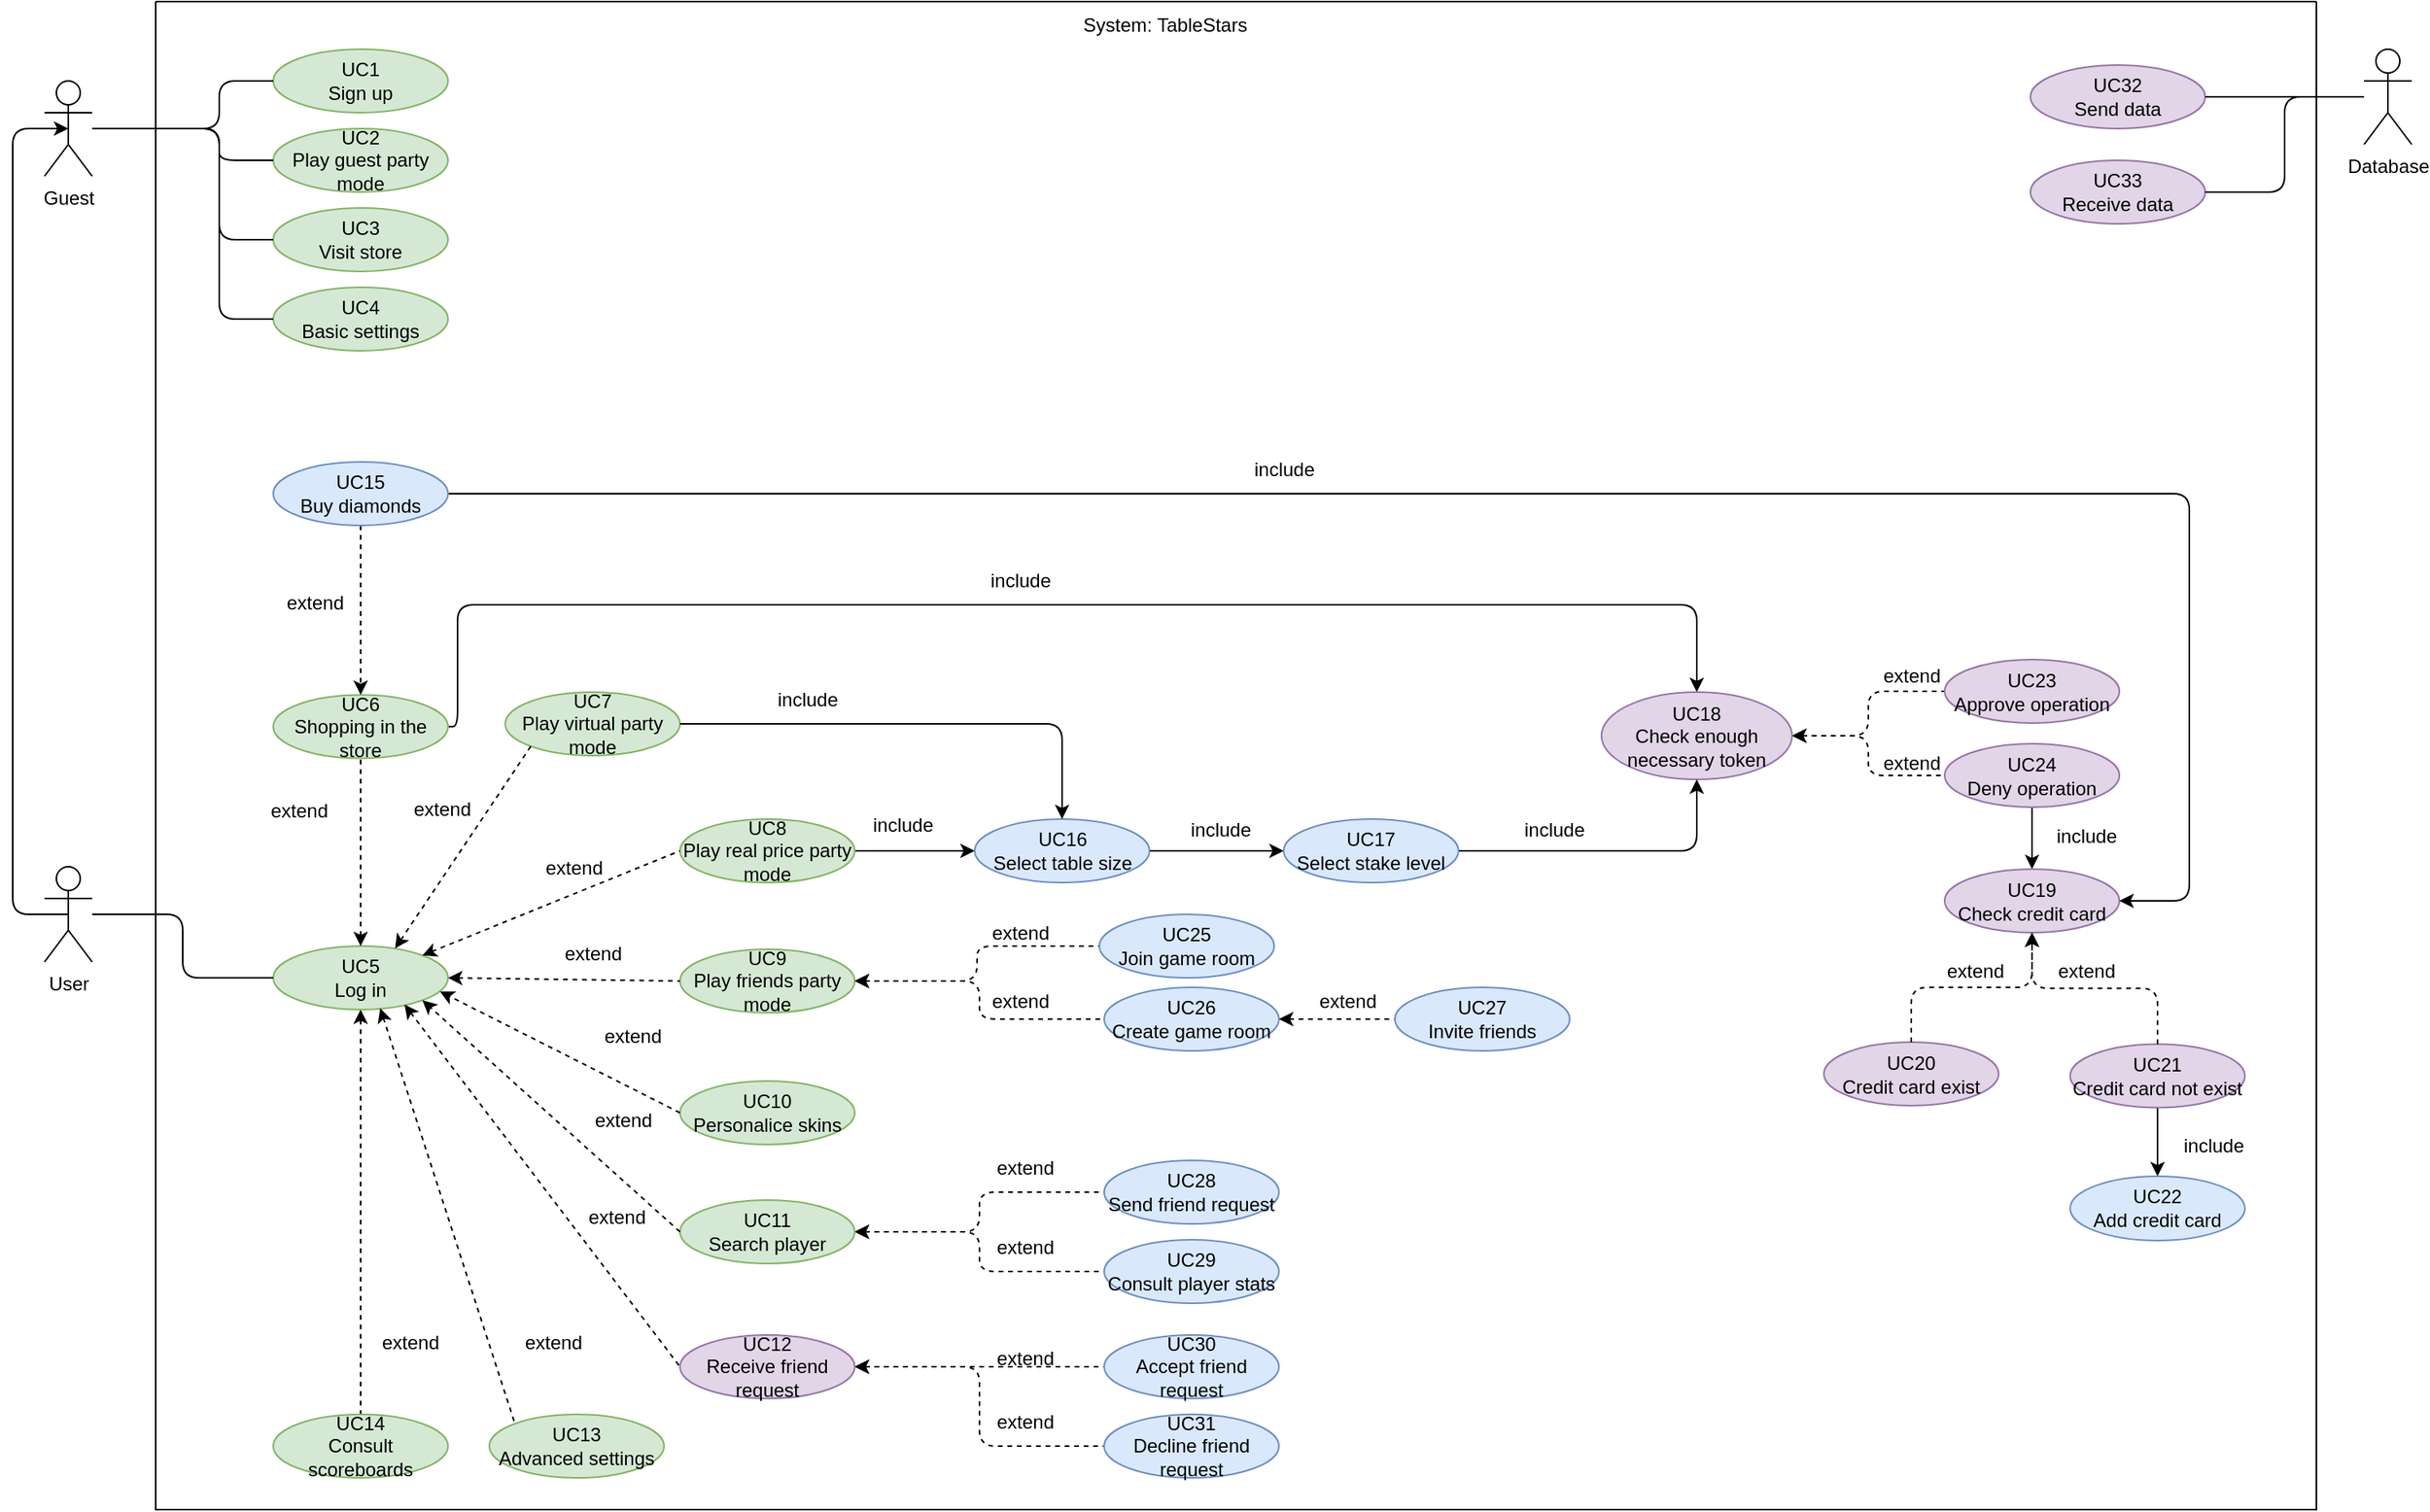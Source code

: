 <mxfile version="21.1.7" type="github">
  <diagram name="Página-1" id="CXJXlOiOrODaM3HMHi4I">
    <mxGraphModel dx="1270" dy="754" grid="1" gridSize="10" guides="1" tooltips="1" connect="1" arrows="1" fold="1" page="1" pageScale="1" pageWidth="827" pageHeight="1169" background="none" math="0" shadow="0">
      <root>
        <mxCell id="0" />
        <mxCell id="1" parent="0" />
        <mxCell id="282KxaGEVmYwGQcS04Fb-1" value="" style="swimlane;startSize=0;rounded=1;" parent="1" vertex="1">
          <mxGeometry x="120" y="120" width="1360" height="950" as="geometry" />
        </mxCell>
        <mxCell id="-MapfWKm76I0NRb1GSsC-28" value="" style="edgeStyle=orthogonalEdgeStyle;rounded=1;orthogonalLoop=1;jettySize=auto;html=1;entryX=0.5;entryY=0;entryDx=0;entryDy=0;endArrow=none;endFill=0;startArrow=classic;startFill=1;dashed=1;exitX=0.5;exitY=1;exitDx=0;exitDy=0;" parent="282KxaGEVmYwGQcS04Fb-1" source="282KxaGEVmYwGQcS04Fb-3" target="-MapfWKm76I0NRb1GSsC-27" edge="1">
          <mxGeometry x="0.2" y="-19" relative="1" as="geometry">
            <mxPoint x="129" y="630" as="sourcePoint" />
            <mxPoint as="offset" />
          </mxGeometry>
        </mxCell>
        <mxCell id="282KxaGEVmYwGQcS04Fb-3" value="UC5&lt;br&gt;Log in" style="ellipse;whiteSpace=wrap;html=1;fillColor=#d5e8d4;strokeColor=#82b366;rounded=1;" parent="282KxaGEVmYwGQcS04Fb-1" vertex="1">
          <mxGeometry x="74" y="595" width="110" height="40" as="geometry" />
        </mxCell>
        <mxCell id="282KxaGEVmYwGQcS04Fb-14" value="UC32&lt;br&gt;Send data" style="ellipse;whiteSpace=wrap;html=1;fillColor=#e1d5e7;strokeColor=#9673a6;rounded=1;" parent="282KxaGEVmYwGQcS04Fb-1" vertex="1">
          <mxGeometry x="1180" y="40" width="110" height="40" as="geometry" />
        </mxCell>
        <mxCell id="rqyFU4c6XAHdRGFnUnLH-38" style="edgeStyle=orthogonalEdgeStyle;rounded=1;orthogonalLoop=1;jettySize=auto;html=1;entryX=0.5;entryY=0;entryDx=0;entryDy=0;" parent="282KxaGEVmYwGQcS04Fb-1" source="V3-tlpa_SD0hHTbS8woX-4" target="8" edge="1">
          <mxGeometry relative="1" as="geometry">
            <Array as="points">
              <mxPoint x="190" y="457" />
              <mxPoint x="190" y="380" />
              <mxPoint x="970" y="380" />
            </Array>
          </mxGeometry>
        </mxCell>
        <mxCell id="V3-tlpa_SD0hHTbS8woX-4" value="UC6&lt;br&gt;Shopping in the store" style="ellipse;whiteSpace=wrap;html=1;fillColor=#d5e8d4;strokeColor=#82b366;rounded=1;" parent="282KxaGEVmYwGQcS04Fb-1" vertex="1">
          <mxGeometry x="74" y="436.75" width="110" height="40" as="geometry" />
        </mxCell>
        <mxCell id="V3-tlpa_SD0hHTbS8woX-7" value="UC1&lt;br&gt;Sign up" style="ellipse;whiteSpace=wrap;html=1;fillColor=#d5e8d4;strokeColor=#82b366;rounded=1;" parent="282KxaGEVmYwGQcS04Fb-1" vertex="1">
          <mxGeometry x="74" y="30" width="110" height="40" as="geometry" />
        </mxCell>
        <mxCell id="CwKW6EMDKbV8z54YExkc-146" style="edgeStyle=orthogonalEdgeStyle;orthogonalLoop=1;jettySize=auto;html=1;entryX=0;entryY=0.5;entryDx=0;entryDy=0;exitX=1;exitY=0.5;exitDx=0;exitDy=0;" parent="282KxaGEVmYwGQcS04Fb-1" source="-MapfWKm76I0NRb1GSsC-2" target="CwKW6EMDKbV8z54YExkc-145" edge="1">
          <mxGeometry relative="1" as="geometry">
            <mxPoint x="440.5" y="555.75" as="sourcePoint" />
            <Array as="points">
              <mxPoint x="478.5" y="535" />
              <mxPoint x="478.5" y="535" />
            </Array>
          </mxGeometry>
        </mxCell>
        <mxCell id="-MapfWKm76I0NRb1GSsC-2" value="UC8&lt;br&gt;Play real price party mode" style="ellipse;whiteSpace=wrap;html=1;fillColor=#d5e8d4;strokeColor=#82b366;rounded=1;" parent="282KxaGEVmYwGQcS04Fb-1" vertex="1">
          <mxGeometry x="330" y="515" width="110" height="40" as="geometry" />
        </mxCell>
        <mxCell id="-MapfWKm76I0NRb1GSsC-8" value="UC2&lt;br&gt;Play guest party mode" style="ellipse;whiteSpace=wrap;html=1;fillColor=#d5e8d4;strokeColor=#82b366;rounded=1;" parent="282KxaGEVmYwGQcS04Fb-1" vertex="1">
          <mxGeometry x="74" y="80" width="110" height="40" as="geometry" />
        </mxCell>
        <mxCell id="-MapfWKm76I0NRb1GSsC-20" value="" style="endArrow=none;html=1;rounded=1;entryX=0;entryY=0.5;entryDx=0;entryDy=0;exitX=1;exitY=0;exitDx=0;exitDy=0;endFill=0;startArrow=classic;startFill=1;dashed=1;" parent="282KxaGEVmYwGQcS04Fb-1" source="282KxaGEVmYwGQcS04Fb-3" target="-MapfWKm76I0NRb1GSsC-2" edge="1">
          <mxGeometry width="50" height="50" relative="1" as="geometry">
            <mxPoint x="364" y="521" as="sourcePoint" />
            <mxPoint x="340" y="505" as="targetPoint" />
          </mxGeometry>
        </mxCell>
        <mxCell id="-MapfWKm76I0NRb1GSsC-22" value="UC3&lt;br&gt;Visit store" style="ellipse;whiteSpace=wrap;html=1;fillColor=#d5e8d4;strokeColor=#82b366;rounded=1;" parent="282KxaGEVmYwGQcS04Fb-1" vertex="1">
          <mxGeometry x="74" y="130" width="110" height="40" as="geometry" />
        </mxCell>
        <mxCell id="-MapfWKm76I0NRb1GSsC-24" value="UC4&lt;br&gt;&lt;div&gt;Basic settings&lt;/div&gt;" style="ellipse;whiteSpace=wrap;html=1;fillColor=#d5e8d4;strokeColor=#82b366;rounded=1;" parent="282KxaGEVmYwGQcS04Fb-1" vertex="1">
          <mxGeometry x="74" y="180" width="110" height="40" as="geometry" />
        </mxCell>
        <mxCell id="-MapfWKm76I0NRb1GSsC-27" value="UC14&lt;br&gt;Consult scoreboards" style="ellipse;whiteSpace=wrap;html=1;fillColor=#d5e8d4;strokeColor=#82b366;rounded=1;" parent="282KxaGEVmYwGQcS04Fb-1" vertex="1">
          <mxGeometry x="74" y="890" width="110" height="40" as="geometry" />
        </mxCell>
        <mxCell id="-MapfWKm76I0NRb1GSsC-30" value="UC9&lt;br&gt;Play friends party mode" style="ellipse;whiteSpace=wrap;html=1;fillColor=#d5e8d4;strokeColor=#82b366;rounded=1;" parent="282KxaGEVmYwGQcS04Fb-1" vertex="1">
          <mxGeometry x="330" y="597" width="110" height="40" as="geometry" />
        </mxCell>
        <mxCell id="CwKW6EMDKbV8z54YExkc-107" style="edgeStyle=orthogonalEdgeStyle;orthogonalLoop=1;jettySize=auto;html=1;entryX=0;entryY=0.5;entryDx=0;entryDy=0;startArrow=classic;startFill=1;endArrow=none;endFill=0;dashed=1;" parent="282KxaGEVmYwGQcS04Fb-1" source="-MapfWKm76I0NRb1GSsC-59" target="CwKW6EMDKbV8z54YExkc-39" edge="1">
          <mxGeometry relative="1" as="geometry" />
        </mxCell>
        <mxCell id="CwKW6EMDKbV8z54YExkc-108" style="edgeStyle=orthogonalEdgeStyle;orthogonalLoop=1;jettySize=auto;html=1;entryX=0;entryY=0.5;entryDx=0;entryDy=0;startArrow=classic;startFill=1;endArrow=none;endFill=0;dashed=1;" parent="282KxaGEVmYwGQcS04Fb-1" source="-MapfWKm76I0NRb1GSsC-59" target="CwKW6EMDKbV8z54YExkc-37" edge="1">
          <mxGeometry relative="1" as="geometry" />
        </mxCell>
        <mxCell id="-MapfWKm76I0NRb1GSsC-59" value="UC11&lt;br&gt;Search player" style="ellipse;whiteSpace=wrap;html=1;fillColor=#d5e8d4;strokeColor=#82b366;rounded=1;" parent="282KxaGEVmYwGQcS04Fb-1" vertex="1">
          <mxGeometry x="330" y="755" width="110" height="40" as="geometry" />
        </mxCell>
        <mxCell id="CwKW6EMDKbV8z54YExkc-131" style="edgeStyle=orthogonalEdgeStyle;orthogonalLoop=1;jettySize=auto;html=1;entryX=0;entryY=0.5;entryDx=0;entryDy=0;startArrow=classic;startFill=1;endArrow=none;endFill=0;dashed=1;exitX=1;exitY=0.5;exitDx=0;exitDy=0;" parent="282KxaGEVmYwGQcS04Fb-1" source="-MapfWKm76I0NRb1GSsC-30" target="CwKW6EMDKbV8z54YExkc-129" edge="1">
          <mxGeometry relative="1" as="geometry">
            <mxPoint x="720" y="623.16" as="sourcePoint" />
          </mxGeometry>
        </mxCell>
        <mxCell id="CwKW6EMDKbV8z54YExkc-132" style="edgeStyle=orthogonalEdgeStyle;orthogonalLoop=1;jettySize=auto;html=1;entryX=0;entryY=0.5;entryDx=0;entryDy=0;dashed=1;startArrow=classic;startFill=1;endArrow=none;endFill=0;exitX=1;exitY=0.5;exitDx=0;exitDy=0;" parent="282KxaGEVmYwGQcS04Fb-1" source="-MapfWKm76I0NRb1GSsC-30" target="CwKW6EMDKbV8z54YExkc-130" edge="1">
          <mxGeometry relative="1" as="geometry">
            <mxPoint x="720" y="623.16" as="sourcePoint" />
          </mxGeometry>
        </mxCell>
        <mxCell id="-MapfWKm76I0NRb1GSsC-67" value="" style="endArrow=none;dashed=1;html=1;rounded=1;exitX=1;exitY=0.5;exitDx=0;exitDy=0;entryX=0;entryY=0.5;entryDx=0;entryDy=0;startArrow=classic;startFill=1;" parent="282KxaGEVmYwGQcS04Fb-1" source="282KxaGEVmYwGQcS04Fb-3" target="-MapfWKm76I0NRb1GSsC-30" edge="1">
          <mxGeometry width="50" height="50" relative="1" as="geometry">
            <mxPoint x="400" y="765" as="sourcePoint" />
            <mxPoint x="450" y="715" as="targetPoint" />
          </mxGeometry>
        </mxCell>
        <mxCell id="-MapfWKm76I0NRb1GSsC-72" value="" style="endArrow=none;html=1;rounded=1;entryX=0.5;entryY=1;entryDx=0;entryDy=0;exitX=0.5;exitY=0;exitDx=0;exitDy=0;endFill=0;startArrow=classic;startFill=1;dashed=1;" parent="282KxaGEVmYwGQcS04Fb-1" source="282KxaGEVmYwGQcS04Fb-3" target="V3-tlpa_SD0hHTbS8woX-4" edge="1">
          <mxGeometry width="50" height="50" relative="1" as="geometry">
            <mxPoint x="335" y="285" as="sourcePoint" />
            <mxPoint x="496" y="395" as="targetPoint" />
          </mxGeometry>
        </mxCell>
        <mxCell id="2" value="UC10&lt;br&gt;Personalice skins" style="ellipse;whiteSpace=wrap;html=1;fillColor=#d5e8d4;strokeColor=#82b366;rounded=1;" parent="282KxaGEVmYwGQcS04Fb-1" vertex="1">
          <mxGeometry x="330" y="680" width="110" height="40" as="geometry" />
        </mxCell>
        <mxCell id="CwKW6EMDKbV8z54YExkc-112" style="edgeStyle=orthogonalEdgeStyle;orthogonalLoop=1;jettySize=auto;html=1;entryX=0;entryY=0.5;entryDx=0;entryDy=0;dashed=1;endArrow=none;endFill=0;startArrow=classic;startFill=1;exitX=1;exitY=0.5;exitDx=0;exitDy=0;" parent="282KxaGEVmYwGQcS04Fb-1" source="8" target="CwKW6EMDKbV8z54YExkc-110" edge="1">
          <mxGeometry relative="1" as="geometry">
            <mxPoint x="1030" y="370" as="sourcePoint" />
          </mxGeometry>
        </mxCell>
        <mxCell id="CwKW6EMDKbV8z54YExkc-113" style="edgeStyle=orthogonalEdgeStyle;orthogonalLoop=1;jettySize=auto;html=1;entryX=0;entryY=0.5;entryDx=0;entryDy=0;dashed=1;startArrow=classic;startFill=1;endArrow=none;endFill=0;exitX=1;exitY=0.5;exitDx=0;exitDy=0;" parent="282KxaGEVmYwGQcS04Fb-1" source="8" target="CwKW6EMDKbV8z54YExkc-111" edge="1">
          <mxGeometry relative="1" as="geometry">
            <mxPoint x="1030" y="370" as="sourcePoint" />
          </mxGeometry>
        </mxCell>
        <mxCell id="8" value="UC18&lt;br&gt;Check enough necessary token" style="ellipse;whiteSpace=wrap;html=1;fillColor=#e1d5e7;strokeColor=#9673a6;rounded=1;" parent="282KxaGEVmYwGQcS04Fb-1" vertex="1">
          <mxGeometry x="910" y="435" width="120" height="55" as="geometry" />
        </mxCell>
        <mxCell id="9" value="extend" style="text;html=1;align=center;verticalAlign=middle;resizable=0;points=[];autosize=1;strokeColor=none;fillColor=none;rounded=1;" parent="282KxaGEVmYwGQcS04Fb-1" vertex="1">
          <mxGeometry x="150.0" y="494" width="60" height="30" as="geometry" />
        </mxCell>
        <mxCell id="10" value="extend" style="text;html=1;align=center;verticalAlign=middle;resizable=0;points=[];autosize=1;strokeColor=none;fillColor=none;rounded=1;" parent="282KxaGEVmYwGQcS04Fb-1" vertex="1">
          <mxGeometry x="60.0" y="495" width="60" height="30" as="geometry" />
        </mxCell>
        <mxCell id="14" value="include" style="text;html=1;align=center;verticalAlign=middle;resizable=0;points=[];autosize=1;strokeColor=none;fillColor=none;rounded=1;" parent="282KxaGEVmYwGQcS04Fb-1" vertex="1">
          <mxGeometry x="640" y="507.25" width="60" height="30" as="geometry" />
        </mxCell>
        <mxCell id="27" value="include" style="text;html=1;align=center;verticalAlign=middle;resizable=0;points=[];autosize=1;strokeColor=none;fillColor=none;rounded=1;" parent="282KxaGEVmYwGQcS04Fb-1" vertex="1">
          <mxGeometry x="514" y="350" width="60" height="30" as="geometry" />
        </mxCell>
        <mxCell id="28" value="UC13&lt;br&gt;Advanced settings" style="ellipse;whiteSpace=wrap;html=1;fillColor=#d5e8d4;strokeColor=#82b366;rounded=1;" parent="282KxaGEVmYwGQcS04Fb-1" vertex="1">
          <mxGeometry x="210" y="890" width="110" height="40" as="geometry" />
        </mxCell>
        <mxCell id="29" value="" style="endArrow=none;dashed=1;html=1;rounded=1;entryX=0;entryY=0;entryDx=0;entryDy=0;startArrow=classic;startFill=1;exitX=0.612;exitY=0.979;exitDx=0;exitDy=0;exitPerimeter=0;" parent="282KxaGEVmYwGQcS04Fb-1" source="282KxaGEVmYwGQcS04Fb-3" target="28" edge="1">
          <mxGeometry width="50" height="50" relative="1" as="geometry">
            <mxPoint x="135.894" y="670.002" as="sourcePoint" />
            <mxPoint x="356.109" y="766.018" as="targetPoint" />
          </mxGeometry>
        </mxCell>
        <mxCell id="CwKW6EMDKbV8z54YExkc-33" value="UC33&lt;br&gt;Receive data" style="ellipse;whiteSpace=wrap;html=1;fillColor=#e1d5e7;strokeColor=#9673a6;rounded=1;" parent="282KxaGEVmYwGQcS04Fb-1" vertex="1">
          <mxGeometry x="1180" y="100" width="110" height="40" as="geometry" />
        </mxCell>
        <mxCell id="CwKW6EMDKbV8z54YExkc-37" value="UC28&lt;br&gt;Send friend request" style="ellipse;whiteSpace=wrap;html=1;fillColor=#dae8fc;strokeColor=#6c8ebf;rounded=1;" parent="282KxaGEVmYwGQcS04Fb-1" vertex="1">
          <mxGeometry x="597" y="730" width="110" height="40" as="geometry" />
        </mxCell>
        <mxCell id="CwKW6EMDKbV8z54YExkc-38" value="extend" style="text;html=1;align=center;verticalAlign=middle;resizable=0;points=[];autosize=1;strokeColor=none;fillColor=none;rounded=1;" parent="282KxaGEVmYwGQcS04Fb-1" vertex="1">
          <mxGeometry x="517" y="720" width="60" height="30" as="geometry" />
        </mxCell>
        <mxCell id="CwKW6EMDKbV8z54YExkc-39" value="UC29&lt;br&gt;Consult player stats" style="ellipse;whiteSpace=wrap;html=1;fillColor=#dae8fc;strokeColor=#6c8ebf;rounded=1;" parent="282KxaGEVmYwGQcS04Fb-1" vertex="1">
          <mxGeometry x="597" y="780" width="110" height="40" as="geometry" />
        </mxCell>
        <mxCell id="CwKW6EMDKbV8z54YExkc-105" style="edgeStyle=orthogonalEdgeStyle;orthogonalLoop=1;jettySize=auto;html=1;entryX=0;entryY=0.5;entryDx=0;entryDy=0;dashed=1;startArrow=classic;startFill=1;endArrow=none;endFill=0;" parent="282KxaGEVmYwGQcS04Fb-1" source="CwKW6EMDKbV8z54YExkc-93" target="CwKW6EMDKbV8z54YExkc-99" edge="1">
          <mxGeometry relative="1" as="geometry" />
        </mxCell>
        <mxCell id="CwKW6EMDKbV8z54YExkc-106" style="edgeStyle=orthogonalEdgeStyle;orthogonalLoop=1;jettySize=auto;html=1;entryX=0;entryY=0.5;entryDx=0;entryDy=0;dashed=1;endArrow=none;endFill=0;startArrow=classic;startFill=1;" parent="282KxaGEVmYwGQcS04Fb-1" source="CwKW6EMDKbV8z54YExkc-93" target="CwKW6EMDKbV8z54YExkc-101" edge="1">
          <mxGeometry relative="1" as="geometry" />
        </mxCell>
        <mxCell id="CwKW6EMDKbV8z54YExkc-93" value="UC12&lt;br&gt;Receive friend request" style="ellipse;whiteSpace=wrap;html=1;fillColor=#e1d5e7;strokeColor=#9673a6;rounded=1;" parent="282KxaGEVmYwGQcS04Fb-1" vertex="1">
          <mxGeometry x="330" y="840" width="110" height="40" as="geometry" />
        </mxCell>
        <mxCell id="CwKW6EMDKbV8z54YExkc-96" value="extend" style="text;html=1;align=center;verticalAlign=middle;resizable=0;points=[];autosize=1;strokeColor=none;fillColor=none;rounded=1;" parent="282KxaGEVmYwGQcS04Fb-1" vertex="1">
          <mxGeometry x="517" y="770" width="60" height="30" as="geometry" />
        </mxCell>
        <mxCell id="CwKW6EMDKbV8z54YExkc-98" value="" style="endArrow=none;dashed=1;html=1;rounded=1;entryX=0;entryY=0.5;entryDx=0;entryDy=0;startArrow=classic;startFill=1;exitX=0.751;exitY=0.921;exitDx=0;exitDy=0;exitPerimeter=0;" parent="282KxaGEVmYwGQcS04Fb-1" source="282KxaGEVmYwGQcS04Fb-3" target="CwKW6EMDKbV8z54YExkc-93" edge="1">
          <mxGeometry width="50" height="50" relative="1" as="geometry">
            <mxPoint x="160" y="630" as="sourcePoint" />
            <mxPoint x="340" y="695" as="targetPoint" />
          </mxGeometry>
        </mxCell>
        <mxCell id="CwKW6EMDKbV8z54YExkc-99" value="UC30&lt;br&gt;Accept friend request" style="ellipse;whiteSpace=wrap;html=1;fillColor=#dae8fc;strokeColor=#6c8ebf;rounded=1;" parent="282KxaGEVmYwGQcS04Fb-1" vertex="1">
          <mxGeometry x="597" y="840" width="110" height="40" as="geometry" />
        </mxCell>
        <mxCell id="CwKW6EMDKbV8z54YExkc-100" value="extend" style="text;html=1;align=center;verticalAlign=middle;resizable=0;points=[];autosize=1;strokeColor=none;fillColor=none;rounded=1;" parent="282KxaGEVmYwGQcS04Fb-1" vertex="1">
          <mxGeometry x="517" y="840" width="60" height="30" as="geometry" />
        </mxCell>
        <mxCell id="CwKW6EMDKbV8z54YExkc-101" value="UC31&lt;br&gt;Decline friend request" style="ellipse;whiteSpace=wrap;html=1;fillColor=#dae8fc;strokeColor=#6c8ebf;rounded=1;" parent="282KxaGEVmYwGQcS04Fb-1" vertex="1">
          <mxGeometry x="597" y="890" width="110" height="40" as="geometry" />
        </mxCell>
        <mxCell id="CwKW6EMDKbV8z54YExkc-102" value="extend" style="text;html=1;align=center;verticalAlign=middle;resizable=0;points=[];autosize=1;strokeColor=none;fillColor=none;rounded=1;" parent="282KxaGEVmYwGQcS04Fb-1" vertex="1">
          <mxGeometry x="517" y="880" width="60" height="30" as="geometry" />
        </mxCell>
        <mxCell id="CwKW6EMDKbV8z54YExkc-198" style="edgeStyle=orthogonalEdgeStyle;orthogonalLoop=1;jettySize=auto;html=1;entryX=0.5;entryY=0;entryDx=0;entryDy=0;" parent="282KxaGEVmYwGQcS04Fb-1" source="CwKW6EMDKbV8z54YExkc-110" target="CwKW6EMDKbV8z54YExkc-157" edge="1">
          <mxGeometry relative="1" as="geometry" />
        </mxCell>
        <mxCell id="CwKW6EMDKbV8z54YExkc-110" value="UC24&lt;br&gt;Deny operation" style="ellipse;whiteSpace=wrap;html=1;fillColor=#e1d5e7;strokeColor=#9673a6;rounded=1;" parent="282KxaGEVmYwGQcS04Fb-1" vertex="1">
          <mxGeometry x="1126" y="467.5" width="110" height="40" as="geometry" />
        </mxCell>
        <mxCell id="CwKW6EMDKbV8z54YExkc-111" value="UC23&lt;br&gt;Approve operation" style="ellipse;whiteSpace=wrap;html=1;fillColor=#e1d5e7;strokeColor=#9673a6;rounded=1;" parent="282KxaGEVmYwGQcS04Fb-1" vertex="1">
          <mxGeometry x="1126" y="414.5" width="110" height="40" as="geometry" />
        </mxCell>
        <mxCell id="CwKW6EMDKbV8z54YExkc-114" value="extend" style="text;html=1;align=center;verticalAlign=middle;resizable=0;points=[];autosize=1;strokeColor=none;fillColor=none;rounded=1;" parent="282KxaGEVmYwGQcS04Fb-1" vertex="1">
          <mxGeometry x="1075" y="409.5" width="60" height="30" as="geometry" />
        </mxCell>
        <mxCell id="CwKW6EMDKbV8z54YExkc-115" value="extend" style="text;html=1;align=center;verticalAlign=middle;resizable=0;points=[];autosize=1;strokeColor=none;fillColor=none;rounded=1;" parent="282KxaGEVmYwGQcS04Fb-1" vertex="1">
          <mxGeometry x="1075" y="464.5" width="60" height="30" as="geometry" />
        </mxCell>
        <mxCell id="CwKW6EMDKbV8z54YExkc-129" value="UC25&lt;br&gt;Join game room" style="ellipse;whiteSpace=wrap;html=1;fillColor=#dae8fc;strokeColor=#6c8ebf;rounded=1;" parent="282KxaGEVmYwGQcS04Fb-1" vertex="1">
          <mxGeometry x="594" y="575" width="110" height="40" as="geometry" />
        </mxCell>
        <mxCell id="CwKW6EMDKbV8z54YExkc-130" value="UC26&lt;br&gt;Create game room" style="ellipse;whiteSpace=wrap;html=1;fillColor=#dae8fc;strokeColor=#6c8ebf;rounded=1;" parent="282KxaGEVmYwGQcS04Fb-1" vertex="1">
          <mxGeometry x="597" y="621" width="110" height="40" as="geometry" />
        </mxCell>
        <mxCell id="CwKW6EMDKbV8z54YExkc-134" style="edgeStyle=orthogonalEdgeStyle;orthogonalLoop=1;jettySize=auto;html=1;entryX=0;entryY=0.5;entryDx=0;entryDy=0;dashed=1;startArrow=classic;startFill=1;endArrow=none;endFill=0;exitX=1;exitY=0.5;exitDx=0;exitDy=0;" parent="282KxaGEVmYwGQcS04Fb-1" source="CwKW6EMDKbV8z54YExkc-130" target="CwKW6EMDKbV8z54YExkc-135" edge="1">
          <mxGeometry relative="1" as="geometry">
            <mxPoint x="720" y="623.16" as="sourcePoint" />
          </mxGeometry>
        </mxCell>
        <mxCell id="CwKW6EMDKbV8z54YExkc-135" value="UC27&lt;br&gt;Invite friends" style="ellipse;whiteSpace=wrap;html=1;fillColor=#dae8fc;strokeColor=#6c8ebf;rounded=1;" parent="282KxaGEVmYwGQcS04Fb-1" vertex="1">
          <mxGeometry x="780" y="621" width="110" height="40" as="geometry" />
        </mxCell>
        <mxCell id="CwKW6EMDKbV8z54YExkc-136" value="extend" style="text;html=1;align=center;verticalAlign=middle;resizable=0;points=[];autosize=1;strokeColor=none;fillColor=none;rounded=1;" parent="282KxaGEVmYwGQcS04Fb-1" vertex="1">
          <mxGeometry x="720" y="615" width="60" height="30" as="geometry" />
        </mxCell>
        <mxCell id="CwKW6EMDKbV8z54YExkc-137" value="extend" style="text;html=1;align=center;verticalAlign=middle;resizable=0;points=[];autosize=1;strokeColor=none;fillColor=none;rounded=1;" parent="282KxaGEVmYwGQcS04Fb-1" vertex="1">
          <mxGeometry x="514" y="615" width="60" height="30" as="geometry" />
        </mxCell>
        <mxCell id="CwKW6EMDKbV8z54YExkc-138" value="extend" style="text;html=1;align=center;verticalAlign=middle;resizable=0;points=[];autosize=1;strokeColor=none;fillColor=none;rounded=1;" parent="282KxaGEVmYwGQcS04Fb-1" vertex="1">
          <mxGeometry x="514" y="572" width="60" height="30" as="geometry" />
        </mxCell>
        <mxCell id="CwKW6EMDKbV8z54YExkc-148" style="edgeStyle=orthogonalEdgeStyle;orthogonalLoop=1;jettySize=auto;html=1;entryX=0;entryY=0.5;entryDx=0;entryDy=0;" parent="282KxaGEVmYwGQcS04Fb-1" source="CwKW6EMDKbV8z54YExkc-145" target="CwKW6EMDKbV8z54YExkc-147" edge="1">
          <mxGeometry relative="1" as="geometry" />
        </mxCell>
        <mxCell id="CwKW6EMDKbV8z54YExkc-145" value="UC16&lt;br&gt;Select table size" style="ellipse;whiteSpace=wrap;html=1;fillColor=#dae8fc;strokeColor=#6c8ebf;rounded=1;" parent="282KxaGEVmYwGQcS04Fb-1" vertex="1">
          <mxGeometry x="515.5" y="515" width="110" height="40" as="geometry" />
        </mxCell>
        <mxCell id="CwKW6EMDKbV8z54YExkc-149" style="edgeStyle=orthogonalEdgeStyle;orthogonalLoop=1;jettySize=auto;html=1;entryX=0.5;entryY=1;entryDx=0;entryDy=0;" parent="282KxaGEVmYwGQcS04Fb-1" source="CwKW6EMDKbV8z54YExkc-147" target="8" edge="1">
          <mxGeometry relative="1" as="geometry">
            <Array as="points">
              <mxPoint x="970" y="535" />
            </Array>
          </mxGeometry>
        </mxCell>
        <mxCell id="CwKW6EMDKbV8z54YExkc-147" value="UC17&lt;br&gt;Select stake level" style="ellipse;whiteSpace=wrap;html=1;fillColor=#dae8fc;strokeColor=#6c8ebf;rounded=1;" parent="282KxaGEVmYwGQcS04Fb-1" vertex="1">
          <mxGeometry x="710" y="515" width="110" height="40" as="geometry" />
        </mxCell>
        <mxCell id="CwKW6EMDKbV8z54YExkc-150" value="include" style="text;html=1;align=center;verticalAlign=middle;resizable=0;points=[];autosize=1;strokeColor=none;fillColor=none;rounded=1;" parent="282KxaGEVmYwGQcS04Fb-1" vertex="1">
          <mxGeometry x="850" y="507.25" width="60" height="30" as="geometry" />
        </mxCell>
        <mxCell id="CwKW6EMDKbV8z54YExkc-152" value="include" style="text;html=1;align=center;verticalAlign=middle;resizable=0;points=[];autosize=1;strokeColor=none;fillColor=none;rounded=1;" parent="282KxaGEVmYwGQcS04Fb-1" vertex="1">
          <mxGeometry x="440" y="504" width="60" height="30" as="geometry" />
        </mxCell>
        <mxCell id="CwKW6EMDKbV8z54YExkc-157" value="UC19&lt;br&gt;Check credit card" style="ellipse;whiteSpace=wrap;html=1;fillColor=#e1d5e7;strokeColor=#9673a6;rounded=1;" parent="282KxaGEVmYwGQcS04Fb-1" vertex="1">
          <mxGeometry x="1126" y="546.5" width="110" height="40" as="geometry" />
        </mxCell>
        <mxCell id="CwKW6EMDKbV8z54YExkc-165" value="UC7&lt;br&gt;Play virtual party mode" style="ellipse;whiteSpace=wrap;html=1;fillColor=#d5e8d4;strokeColor=#82b366;rounded=1;" parent="282KxaGEVmYwGQcS04Fb-1" vertex="1">
          <mxGeometry x="220" y="435" width="110" height="40" as="geometry" />
        </mxCell>
        <mxCell id="CwKW6EMDKbV8z54YExkc-166" style="edgeStyle=orthogonalEdgeStyle;orthogonalLoop=1;jettySize=auto;html=1;entryX=1;entryY=0.5;entryDx=0;entryDy=0;exitX=0.5;exitY=0;exitDx=0;exitDy=0;startArrow=classic;startFill=1;endArrow=none;endFill=0;" parent="282KxaGEVmYwGQcS04Fb-1" source="CwKW6EMDKbV8z54YExkc-145" target="CwKW6EMDKbV8z54YExkc-165" edge="1">
          <mxGeometry relative="1" as="geometry" />
        </mxCell>
        <mxCell id="CwKW6EMDKbV8z54YExkc-172" value="" style="endArrow=none;html=1;rounded=1;entryX=0;entryY=1;entryDx=0;entryDy=0;exitX=0.697;exitY=0.038;exitDx=0;exitDy=0;endFill=0;startArrow=classic;startFill=1;dashed=1;exitPerimeter=0;" parent="282KxaGEVmYwGQcS04Fb-1" source="282KxaGEVmYwGQcS04Fb-3" target="CwKW6EMDKbV8z54YExkc-165" edge="1">
          <mxGeometry width="50" height="50" relative="1" as="geometry">
            <mxPoint x="178" y="611" as="sourcePoint" />
            <mxPoint x="345" y="559" as="targetPoint" />
          </mxGeometry>
        </mxCell>
        <mxCell id="CwKW6EMDKbV8z54YExkc-173" value="extend" style="text;html=1;align=center;verticalAlign=middle;resizable=0;points=[];autosize=1;strokeColor=none;fillColor=none;rounded=1;" parent="282KxaGEVmYwGQcS04Fb-1" vertex="1">
          <mxGeometry x="233.0" y="530.75" width="60" height="30" as="geometry" />
        </mxCell>
        <mxCell id="CwKW6EMDKbV8z54YExkc-177" value="extend" style="text;html=1;align=center;verticalAlign=middle;resizable=0;points=[];autosize=1;strokeColor=none;fillColor=none;rounded=1;" parent="282KxaGEVmYwGQcS04Fb-1" vertex="1">
          <mxGeometry x="70" y="364" width="60" height="30" as="geometry" />
        </mxCell>
        <mxCell id="CwKW6EMDKbV8z54YExkc-179" value="" style="endArrow=classic;dashed=1;html=1;entryX=0.954;entryY=0.715;entryDx=0;entryDy=0;exitX=0;exitY=0.5;exitDx=0;exitDy=0;startArrow=none;startFill=0;endFill=1;entryPerimeter=0;" parent="282KxaGEVmYwGQcS04Fb-1" source="2" target="282KxaGEVmYwGQcS04Fb-3" edge="1">
          <mxGeometry width="50" height="50" relative="1" as="geometry">
            <mxPoint x="240" y="720" as="sourcePoint" />
            <mxPoint x="290" y="670" as="targetPoint" />
          </mxGeometry>
        </mxCell>
        <mxCell id="CwKW6EMDKbV8z54YExkc-180" value="" style="endArrow=classic;dashed=1;html=1;exitX=0;exitY=0.5;exitDx=0;exitDy=0;startArrow=none;startFill=0;endFill=1;entryX=1;entryY=1;entryDx=0;entryDy=0;" parent="282KxaGEVmYwGQcS04Fb-1" source="-MapfWKm76I0NRb1GSsC-59" target="282KxaGEVmYwGQcS04Fb-3" edge="1">
          <mxGeometry width="50" height="50" relative="1" as="geometry">
            <mxPoint x="340" y="710" as="sourcePoint" />
            <mxPoint x="194" y="625" as="targetPoint" />
          </mxGeometry>
        </mxCell>
        <mxCell id="CwKW6EMDKbV8z54YExkc-192" value="" style="edgeStyle=orthogonalEdgeStyle;orthogonalLoop=1;jettySize=auto;html=1;dashed=1;" parent="282KxaGEVmYwGQcS04Fb-1" source="CwKW6EMDKbV8z54YExkc-191" target="V3-tlpa_SD0hHTbS8woX-4" edge="1">
          <mxGeometry relative="1" as="geometry" />
        </mxCell>
        <mxCell id="rqyFU4c6XAHdRGFnUnLH-40" style="edgeStyle=orthogonalEdgeStyle;rounded=1;orthogonalLoop=1;jettySize=auto;html=1;entryX=1;entryY=0.5;entryDx=0;entryDy=0;" parent="282KxaGEVmYwGQcS04Fb-1" source="CwKW6EMDKbV8z54YExkc-191" target="CwKW6EMDKbV8z54YExkc-157" edge="1">
          <mxGeometry relative="1" as="geometry">
            <Array as="points">
              <mxPoint x="1280" y="310" />
              <mxPoint x="1280" y="567" />
            </Array>
          </mxGeometry>
        </mxCell>
        <mxCell id="CwKW6EMDKbV8z54YExkc-191" value="UC15&lt;br&gt;Buy diamonds" style="ellipse;whiteSpace=wrap;html=1;fillColor=#dae8fc;strokeColor=#6c8ebf;rounded=1;" parent="282KxaGEVmYwGQcS04Fb-1" vertex="1">
          <mxGeometry x="74" y="290" width="110" height="40" as="geometry" />
        </mxCell>
        <mxCell id="CwKW6EMDKbV8z54YExkc-194" value="include" style="text;html=1;align=center;verticalAlign=middle;resizable=0;points=[];autosize=1;strokeColor=none;fillColor=none;rounded=1;" parent="282KxaGEVmYwGQcS04Fb-1" vertex="1">
          <mxGeometry x="680" y="280" width="60" height="30" as="geometry" />
        </mxCell>
        <mxCell id="CwKW6EMDKbV8z54YExkc-154" value="UC20&lt;br&gt;Credit card exist" style="ellipse;whiteSpace=wrap;html=1;fillColor=#e1d5e7;strokeColor=#9673a6;rounded=1;" parent="282KxaGEVmYwGQcS04Fb-1" vertex="1">
          <mxGeometry x="1050" y="655.5" width="110" height="40" as="geometry" />
        </mxCell>
        <mxCell id="CwKW6EMDKbV8z54YExkc-176" style="edgeStyle=orthogonalEdgeStyle;orthogonalLoop=1;jettySize=auto;html=1;entryX=0.5;entryY=1;entryDx=0;entryDy=0;dashed=1;startArrow=none;startFill=0;endArrow=classic;endFill=1;" parent="282KxaGEVmYwGQcS04Fb-1" source="CwKW6EMDKbV8z54YExkc-154" target="CwKW6EMDKbV8z54YExkc-157" edge="1">
          <mxGeometry relative="1" as="geometry" />
        </mxCell>
        <mxCell id="CwKW6EMDKbV8z54YExkc-127" value="extend" style="text;html=1;align=center;verticalAlign=middle;resizable=0;points=[];autosize=1;strokeColor=none;fillColor=none;rounded=1;" parent="282KxaGEVmYwGQcS04Fb-1" vertex="1">
          <mxGeometry x="1115" y="595.5" width="60" height="30" as="geometry" />
        </mxCell>
        <mxCell id="CwKW6EMDKbV8z54YExkc-160" value="extend" style="text;html=1;align=center;verticalAlign=middle;resizable=0;points=[];autosize=1;strokeColor=none;fillColor=none;rounded=1;" parent="282KxaGEVmYwGQcS04Fb-1" vertex="1">
          <mxGeometry x="1185" y="595.5" width="60" height="30" as="geometry" />
        </mxCell>
        <mxCell id="CwKW6EMDKbV8z54YExkc-199" style="edgeStyle=orthogonalEdgeStyle;orthogonalLoop=1;jettySize=auto;html=1;entryX=0.5;entryY=0;entryDx=0;entryDy=0;" parent="282KxaGEVmYwGQcS04Fb-1" source="15" target="33" edge="1">
          <mxGeometry relative="1" as="geometry" />
        </mxCell>
        <mxCell id="15" value="UC21&lt;br&gt;Credit card not exist" style="ellipse;whiteSpace=wrap;html=1;fillColor=#e1d5e7;strokeColor=#9673a6;rounded=1;" parent="282KxaGEVmYwGQcS04Fb-1" vertex="1">
          <mxGeometry x="1205" y="656.74" width="110" height="40" as="geometry" />
        </mxCell>
        <mxCell id="CwKW6EMDKbV8z54YExkc-169" style="edgeStyle=orthogonalEdgeStyle;orthogonalLoop=1;jettySize=auto;html=1;entryX=0.5;entryY=1;entryDx=0;entryDy=0;dashed=1;startArrow=none;startFill=0;endArrow=classic;endFill=1;" parent="282KxaGEVmYwGQcS04Fb-1" source="15" target="CwKW6EMDKbV8z54YExkc-157" edge="1">
          <mxGeometry relative="1" as="geometry" />
        </mxCell>
        <mxCell id="33" value="UC22&lt;br&gt;Add credit card" style="ellipse;whiteSpace=wrap;html=1;fillColor=#dae8fc;strokeColor=#6c8ebf;rounded=1;" parent="282KxaGEVmYwGQcS04Fb-1" vertex="1">
          <mxGeometry x="1205" y="740" width="110" height="40.5" as="geometry" />
        </mxCell>
        <mxCell id="32" value="include" style="text;html=1;align=center;verticalAlign=middle;resizable=0;points=[];autosize=1;strokeColor=none;fillColor=none;rounded=1;" parent="282KxaGEVmYwGQcS04Fb-1" vertex="1">
          <mxGeometry x="1265" y="705.5" width="60" height="30" as="geometry" />
        </mxCell>
        <mxCell id="CwKW6EMDKbV8z54YExkc-200" value="include" style="text;html=1;align=center;verticalAlign=middle;resizable=0;points=[];autosize=1;strokeColor=none;fillColor=none;rounded=1;" parent="282KxaGEVmYwGQcS04Fb-1" vertex="1">
          <mxGeometry x="1185" y="510.5" width="60" height="30" as="geometry" />
        </mxCell>
        <mxCell id="CwKW6EMDKbV8z54YExkc-197" value="System: TableStars" style="text;html=1;align=center;verticalAlign=middle;resizable=0;points=[];autosize=1;strokeColor=none;fillColor=none;labelPosition=center;verticalLabelPosition=middle;" parent="282KxaGEVmYwGQcS04Fb-1" vertex="1">
          <mxGeometry x="570" width="130" height="30" as="geometry" />
        </mxCell>
        <mxCell id="Z613qMizxYYVq648cOg3-33" value="include" style="text;html=1;align=center;verticalAlign=middle;resizable=0;points=[];autosize=1;strokeColor=none;fillColor=none;rounded=1;" vertex="1" parent="282KxaGEVmYwGQcS04Fb-1">
          <mxGeometry x="380" y="424.5" width="60" height="30" as="geometry" />
        </mxCell>
        <mxCell id="Z613qMizxYYVq648cOg3-34" value="extend" style="text;html=1;align=center;verticalAlign=middle;resizable=0;points=[];autosize=1;strokeColor=none;fillColor=none;rounded=1;" vertex="1" parent="282KxaGEVmYwGQcS04Fb-1">
          <mxGeometry x="245.0" y="585" width="60" height="30" as="geometry" />
        </mxCell>
        <mxCell id="Z613qMizxYYVq648cOg3-35" value="extend" style="text;html=1;align=center;verticalAlign=middle;resizable=0;points=[];autosize=1;strokeColor=none;fillColor=none;rounded=1;" vertex="1" parent="282KxaGEVmYwGQcS04Fb-1">
          <mxGeometry x="270.0" y="637" width="60" height="30" as="geometry" />
        </mxCell>
        <mxCell id="Z613qMizxYYVq648cOg3-36" value="extend" style="text;html=1;align=center;verticalAlign=middle;resizable=0;points=[];autosize=1;strokeColor=none;fillColor=none;rounded=1;" vertex="1" parent="282KxaGEVmYwGQcS04Fb-1">
          <mxGeometry x="264.0" y="690" width="60" height="30" as="geometry" />
        </mxCell>
        <mxCell id="Z613qMizxYYVq648cOg3-37" value="extend" style="text;html=1;align=center;verticalAlign=middle;resizable=0;points=[];autosize=1;strokeColor=none;fillColor=none;rounded=1;" vertex="1" parent="282KxaGEVmYwGQcS04Fb-1">
          <mxGeometry x="260.0" y="750.5" width="60" height="30" as="geometry" />
        </mxCell>
        <mxCell id="Z613qMizxYYVq648cOg3-38" value="extend" style="text;html=1;align=center;verticalAlign=middle;resizable=0;points=[];autosize=1;strokeColor=none;fillColor=none;rounded=1;" vertex="1" parent="282KxaGEVmYwGQcS04Fb-1">
          <mxGeometry x="220.0" y="830" width="60" height="30" as="geometry" />
        </mxCell>
        <mxCell id="Z613qMizxYYVq648cOg3-39" value="extend" style="text;html=1;align=center;verticalAlign=middle;resizable=0;points=[];autosize=1;strokeColor=none;fillColor=none;rounded=1;" vertex="1" parent="282KxaGEVmYwGQcS04Fb-1">
          <mxGeometry x="130.0" y="830" width="60" height="30" as="geometry" />
        </mxCell>
        <mxCell id="-MapfWKm76I0NRb1GSsC-5" style="edgeStyle=orthogonalEdgeStyle;rounded=1;orthogonalLoop=1;jettySize=auto;html=1;entryX=0.5;entryY=0.5;entryDx=0;entryDy=0;entryPerimeter=0;exitX=0.5;exitY=0.5;exitDx=0;exitDy=0;exitPerimeter=0;" parent="1" source="282KxaGEVmYwGQcS04Fb-2" target="-MapfWKm76I0NRb1GSsC-4" edge="1">
          <mxGeometry relative="1" as="geometry">
            <Array as="points">
              <mxPoint x="30" y="695" />
              <mxPoint x="30" y="200" />
            </Array>
          </mxGeometry>
        </mxCell>
        <mxCell id="-MapfWKm76I0NRb1GSsC-7" style="edgeStyle=orthogonalEdgeStyle;rounded=1;orthogonalLoop=1;jettySize=auto;html=1;entryX=0;entryY=0.5;entryDx=0;entryDy=0;endArrow=none;endFill=0;" parent="1" source="282KxaGEVmYwGQcS04Fb-2" target="282KxaGEVmYwGQcS04Fb-3" edge="1">
          <mxGeometry relative="1" as="geometry" />
        </mxCell>
        <mxCell id="282KxaGEVmYwGQcS04Fb-2" value="User" style="shape=umlActor;verticalLabelPosition=bottom;verticalAlign=top;html=1;outlineConnect=0;rounded=1;" parent="1" vertex="1">
          <mxGeometry x="50" y="665" width="30" height="60" as="geometry" />
        </mxCell>
        <mxCell id="282KxaGEVmYwGQcS04Fb-15" style="edgeStyle=orthogonalEdgeStyle;orthogonalLoop=1;jettySize=auto;html=1;entryX=1;entryY=0.5;entryDx=0;entryDy=0;endArrow=none;endFill=0;curved=1;" parent="1" source="282KxaGEVmYwGQcS04Fb-13" target="282KxaGEVmYwGQcS04Fb-14" edge="1">
          <mxGeometry relative="1" as="geometry" />
        </mxCell>
        <mxCell id="CwKW6EMDKbV8z54YExkc-34" style="edgeStyle=orthogonalEdgeStyle;rounded=1;orthogonalLoop=1;jettySize=auto;html=1;entryX=1;entryY=0.5;entryDx=0;entryDy=0;endArrow=none;endFill=0;" parent="1" source="282KxaGEVmYwGQcS04Fb-13" target="CwKW6EMDKbV8z54YExkc-33" edge="1">
          <mxGeometry relative="1" as="geometry" />
        </mxCell>
        <mxCell id="282KxaGEVmYwGQcS04Fb-13" value="Database" style="shape=umlActor;verticalLabelPosition=bottom;verticalAlign=top;html=1;outlineConnect=0;rounded=1;" parent="1" vertex="1">
          <mxGeometry x="1510" y="150" width="30" height="60" as="geometry" />
        </mxCell>
        <mxCell id="-MapfWKm76I0NRb1GSsC-6" style="edgeStyle=orthogonalEdgeStyle;rounded=1;orthogonalLoop=1;jettySize=auto;html=1;entryX=0;entryY=0.5;entryDx=0;entryDy=0;endArrow=none;endFill=0;" parent="1" source="-MapfWKm76I0NRb1GSsC-4" target="V3-tlpa_SD0hHTbS8woX-7" edge="1">
          <mxGeometry relative="1" as="geometry">
            <Array as="points">
              <mxPoint x="160" y="200" />
              <mxPoint x="160" y="170" />
            </Array>
          </mxGeometry>
        </mxCell>
        <mxCell id="-MapfWKm76I0NRb1GSsC-9" style="edgeStyle=orthogonalEdgeStyle;rounded=1;orthogonalLoop=1;jettySize=auto;html=1;entryX=0;entryY=0.5;entryDx=0;entryDy=0;endArrow=none;endFill=0;" parent="1" source="-MapfWKm76I0NRb1GSsC-4" target="-MapfWKm76I0NRb1GSsC-8" edge="1">
          <mxGeometry relative="1" as="geometry">
            <Array as="points">
              <mxPoint x="160" y="200" />
              <mxPoint x="160" y="220" />
            </Array>
          </mxGeometry>
        </mxCell>
        <mxCell id="-MapfWKm76I0NRb1GSsC-23" style="edgeStyle=orthogonalEdgeStyle;rounded=1;orthogonalLoop=1;jettySize=auto;html=1;entryX=0;entryY=0.5;entryDx=0;entryDy=0;endArrow=none;endFill=0;" parent="1" source="-MapfWKm76I0NRb1GSsC-4" target="-MapfWKm76I0NRb1GSsC-22" edge="1">
          <mxGeometry relative="1" as="geometry">
            <Array as="points">
              <mxPoint x="160" y="200" />
              <mxPoint x="160" y="270" />
            </Array>
          </mxGeometry>
        </mxCell>
        <mxCell id="-MapfWKm76I0NRb1GSsC-25" style="edgeStyle=orthogonalEdgeStyle;rounded=1;orthogonalLoop=1;jettySize=auto;html=1;entryX=0;entryY=0.5;entryDx=0;entryDy=0;endArrow=none;endFill=0;" parent="1" source="-MapfWKm76I0NRb1GSsC-4" target="-MapfWKm76I0NRb1GSsC-24" edge="1">
          <mxGeometry relative="1" as="geometry">
            <Array as="points">
              <mxPoint x="160" y="200" />
              <mxPoint x="160" y="320" />
            </Array>
          </mxGeometry>
        </mxCell>
        <mxCell id="-MapfWKm76I0NRb1GSsC-4" value="Guest" style="shape=umlActor;verticalLabelPosition=bottom;verticalAlign=top;html=1;outlineConnect=0;rounded=1;" parent="1" vertex="1">
          <mxGeometry x="50" y="170" width="30" height="60" as="geometry" />
        </mxCell>
      </root>
    </mxGraphModel>
  </diagram>
</mxfile>
